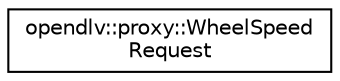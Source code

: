 digraph "Graphical Class Hierarchy"
{
 // LATEX_PDF_SIZE
  edge [fontname="Helvetica",fontsize="10",labelfontname="Helvetica",labelfontsize="10"];
  node [fontname="Helvetica",fontsize="10",shape=record];
  rankdir="LR";
  Node0 [label="opendlv::proxy::WheelSpeed\lRequest",height=0.2,width=0.4,color="black", fillcolor="white", style="filled",URL="$classopendlv_1_1proxy_1_1WheelSpeedRequest.html",tooltip=" "];
}
